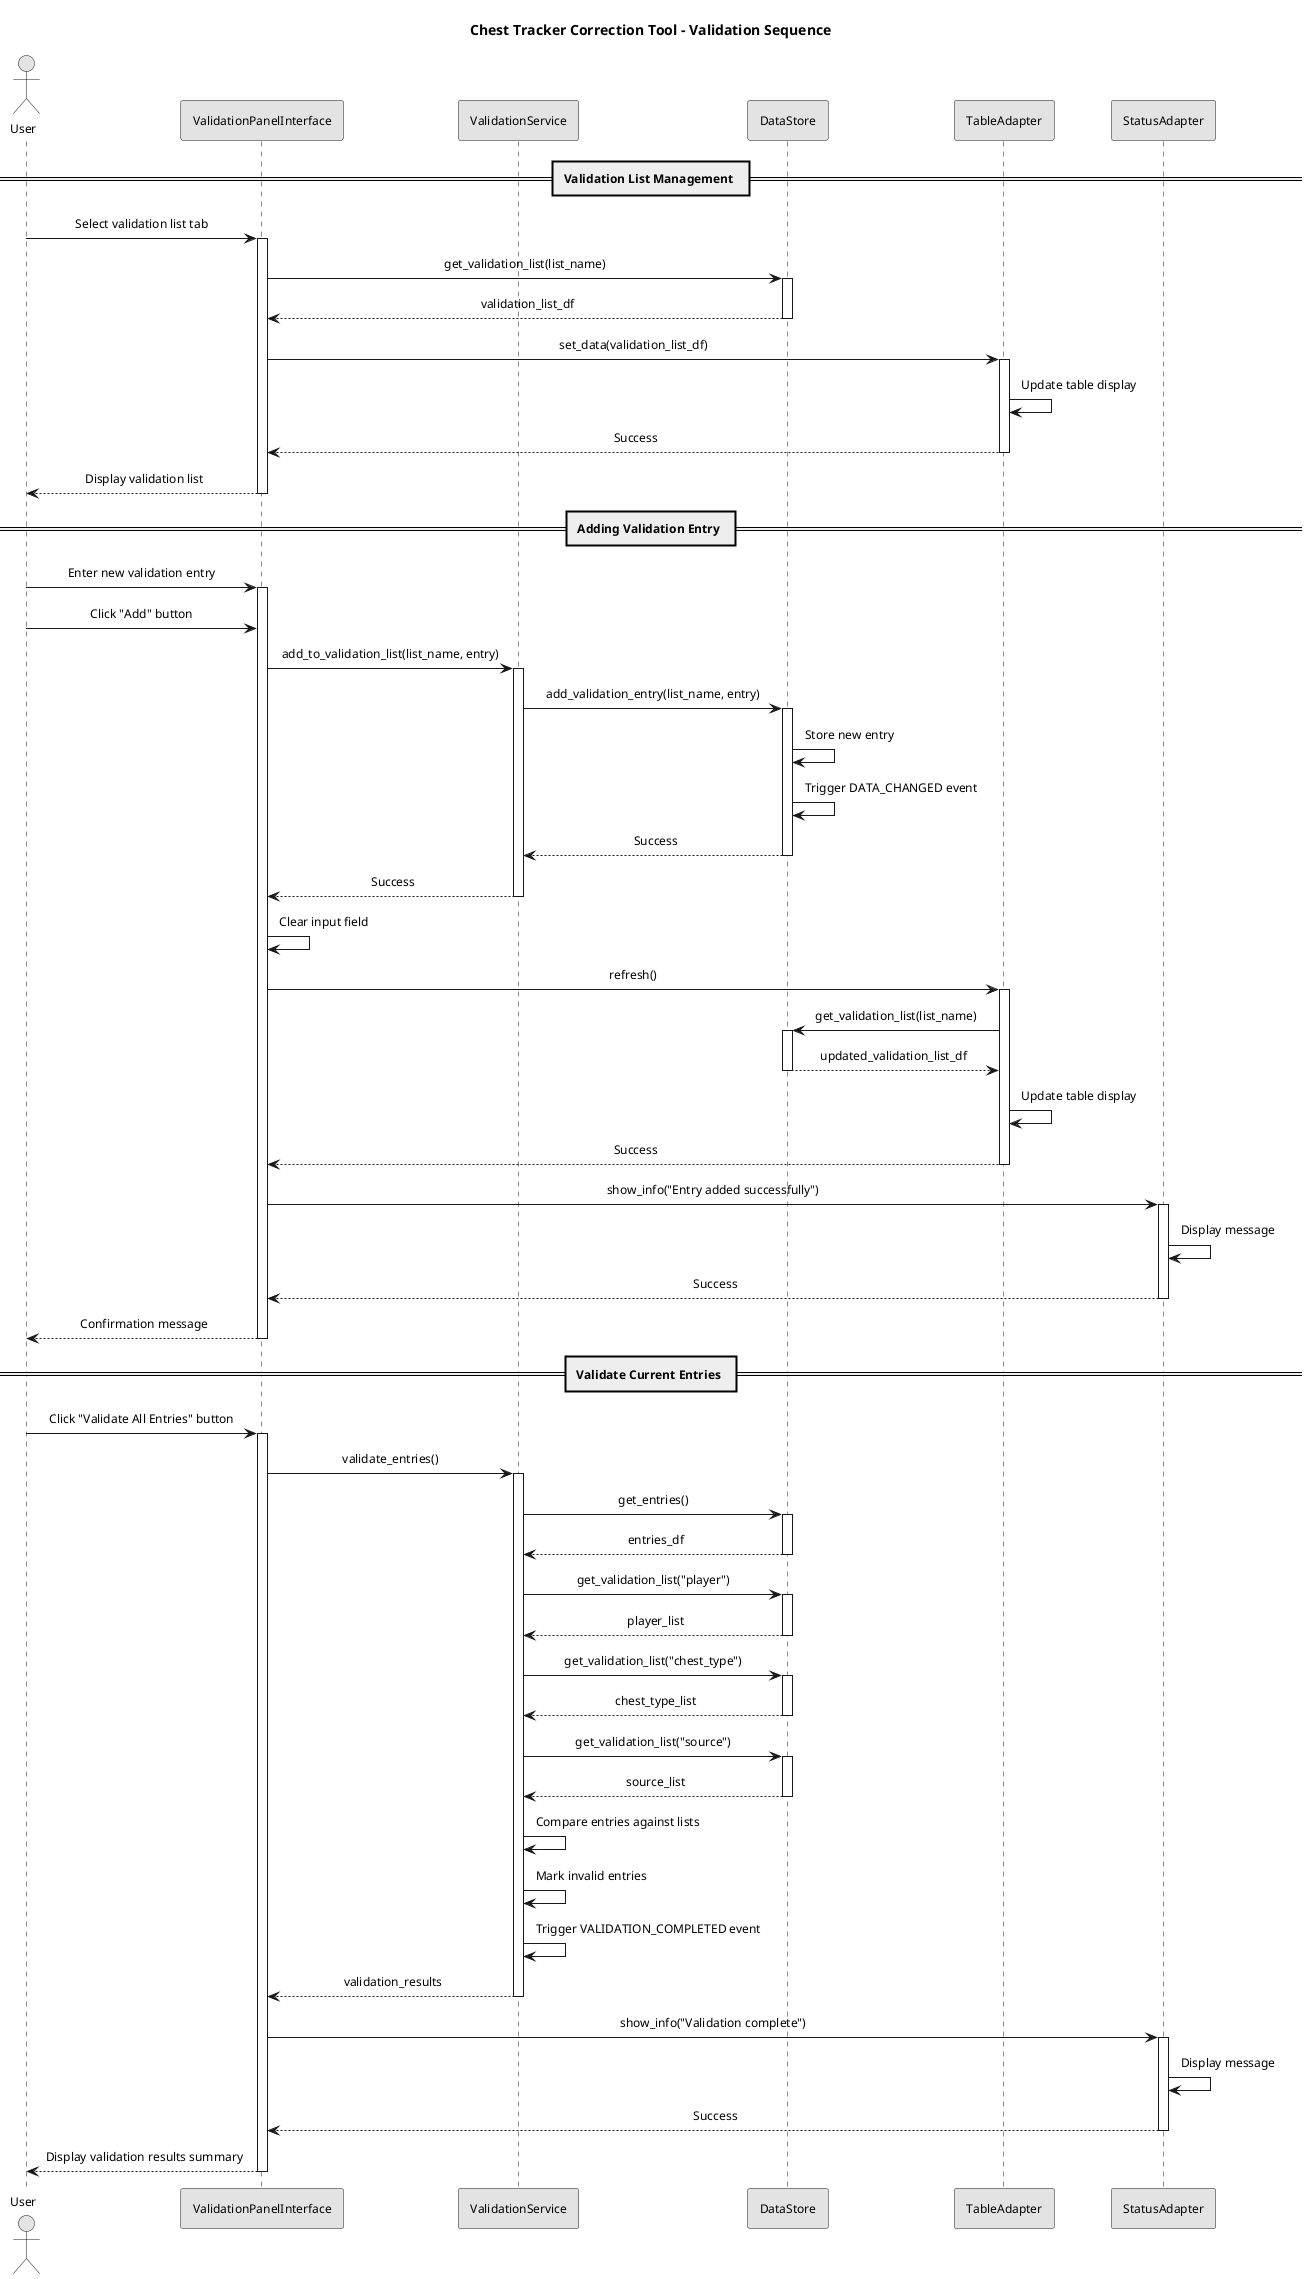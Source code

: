 @startuml Validation Sequence

' Theme and styling
skinparam monochrome true
skinparam defaultFontName Arial
skinparam defaultFontSize 12
skinparam padding 5
skinparam sequenceMessageAlign center
skinparam sequenceGroupBorderThickness 1

' Title
title Chest Tracker Correction Tool - Validation Sequence

' Participants
actor "User" as user
participant "ValidationPanelInterface" as validationUI
participant "ValidationService" as validationService
participant "DataStore" as dataStore
participant "TableAdapter" as tableAdapter
participant "StatusAdapter" as statusAdapter

' Sequence
== Validation List Management ==
user -> validationUI: Select validation list tab
activate validationUI
validationUI -> dataStore: get_validation_list(list_name)
activate dataStore
dataStore --> validationUI: validation_list_df
deactivate dataStore

validationUI -> tableAdapter: set_data(validation_list_df)
activate tableAdapter
tableAdapter -> tableAdapter: Update table display
tableAdapter --> validationUI: Success
deactivate tableAdapter

validationUI --> user: Display validation list
deactivate validationUI

== Adding Validation Entry ==
user -> validationUI: Enter new validation entry
activate validationUI
user -> validationUI: Click "Add" button
validationUI -> validationService: add_to_validation_list(list_name, entry)
activate validationService

validationService -> dataStore: add_validation_entry(list_name, entry)
activate dataStore
dataStore -> dataStore: Store new entry
dataStore -> dataStore: Trigger DATA_CHANGED event
dataStore --> validationService: Success
deactivate dataStore

validationService --> validationUI: Success
deactivate validationService

validationUI -> validationUI: Clear input field
validationUI -> tableAdapter: refresh()
activate tableAdapter
tableAdapter -> dataStore: get_validation_list(list_name)
activate dataStore
dataStore --> tableAdapter: updated_validation_list_df
deactivate dataStore
tableAdapter -> tableAdapter: Update table display
tableAdapter --> validationUI: Success
deactivate tableAdapter

validationUI -> statusAdapter: show_info("Entry added successfully")
activate statusAdapter
statusAdapter -> statusAdapter: Display message
statusAdapter --> validationUI: Success
deactivate statusAdapter

validationUI --> user: Confirmation message
deactivate validationUI

== Validate Current Entries ==
user -> validationUI: Click "Validate All Entries" button
activate validationUI

validationUI -> validationService: validate_entries()
activate validationService

validationService -> dataStore: get_entries()
activate dataStore
dataStore --> validationService: entries_df
deactivate dataStore

validationService -> dataStore: get_validation_list("player")
activate dataStore
dataStore --> validationService: player_list
deactivate dataStore
validationService -> dataStore: get_validation_list("chest_type")
activate dataStore
dataStore --> validationService: chest_type_list
deactivate dataStore
validationService -> dataStore: get_validation_list("source")
activate dataStore
dataStore --> validationService: source_list
deactivate dataStore

validationService -> validationService: Compare entries against lists
validationService -> validationService: Mark invalid entries
validationService -> validationService: Trigger VALIDATION_COMPLETED event

validationService --> validationUI: validation_results
deactivate validationService

validationUI -> statusAdapter: show_info("Validation complete")
activate statusAdapter
statusAdapter -> statusAdapter: Display message
statusAdapter --> validationUI: Success
deactivate statusAdapter

validationUI --> user: Display validation results summary
deactivate validationUI

@enduml 